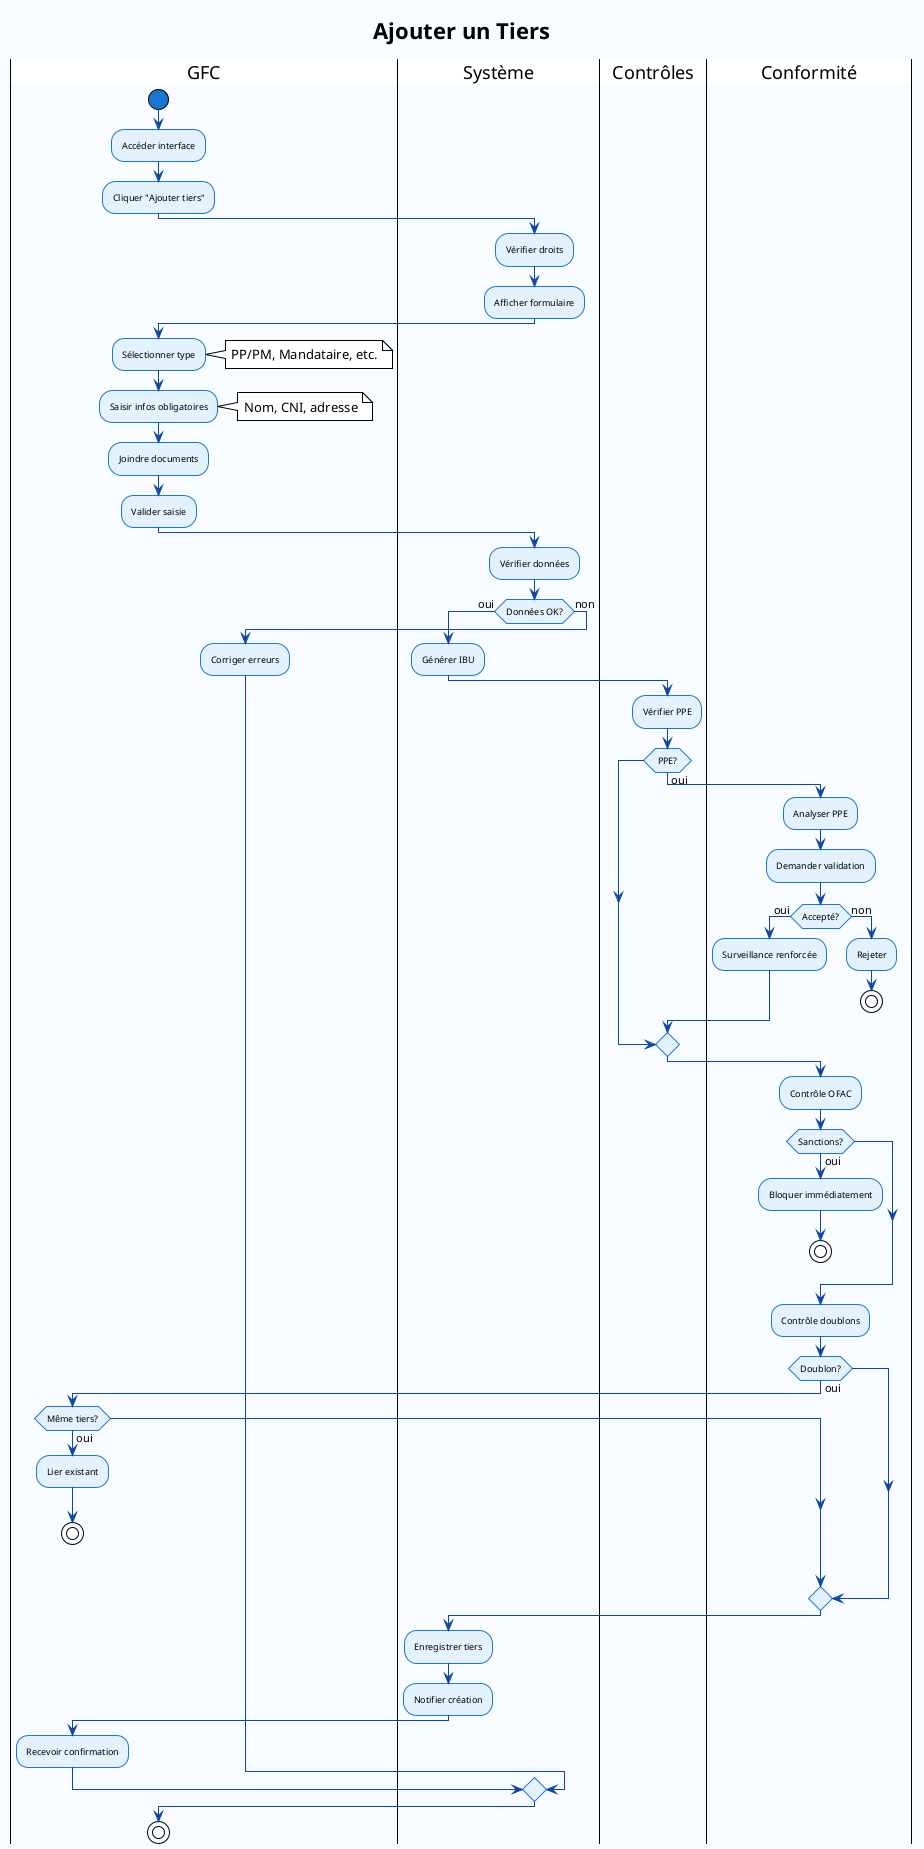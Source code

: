 @startuml Activite_AjouterTiers
!theme plain
skinparam backgroundColor #F8FBFF
skinparam activity {
    StartColor #1976D2
    EndColor #1976D2
    BarColor #0D47A1
    ArrowColor #0D47A1
    BackgroundColor #E3F2FD
    BorderColor #1976D2
    FontSize 9
}
skinparam note FontSize 8

title Ajouter un Tiers

|GFC|
start
:Accéder interface;
:Cliquer "Ajouter tiers";

|Système|
:Vérifier droits;
:Afficher formulaire;

|GFC|
:Sélectionner type;
note right: PP/PM, Mandataire, etc.

:Saisir infos obligatoires;
note right: Nom, CNI, adresse

:Joindre documents;
:Valider saisie;

|Système|
:Vérifier données;

if (Données OK?) then (oui)
    :Générer IBU;
    
    |Contrôles|
    :Vérifier PPE;
    
    if (PPE?) then (oui)
        |Conformité|
        :Analyser PPE;
        :Demander validation;
        
        if (Accepté?) then (oui)
            :Surveillance renforcée;
        else (non)
            :Rejeter;
            stop
        endif
    endif
    
    :Contrôle OFAC;
    
    if (Sanctions?) then (oui)
        :Bloquer immédiatement;
        stop
    endif
    
    :Contrôle doublons;
    
    if (Doublon?) then (oui)
        |GFC|
        if (Même tiers?) then (oui)
            :Lier existant;
            stop
        endif
    endif
    
    |Système|
    :Enregistrer tiers;
    :Notifier création;
    
    |GFC|
    :Recevoir confirmation;
    
else (non)
    :Corriger erreurs;
endif

stop

@enduml
